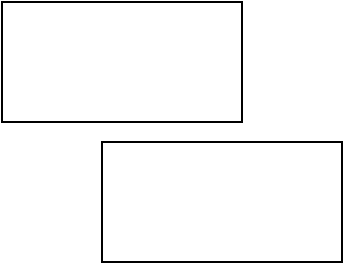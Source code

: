 <mxfile version="16.2.4" type="github">
  <diagram id="wNjajI2MCHbM71Gs-DAX" name="ページ1">
    <mxGraphModel dx="598" dy="496" grid="1" gridSize="10" guides="1" tooltips="1" connect="1" arrows="1" fold="1" page="1" pageScale="1" pageWidth="827" pageHeight="1169" math="0" shadow="0">
      <root>
        <mxCell id="0" />
        <mxCell id="1" parent="0" />
        <mxCell id="_hA66BZ-201az9DGQNHd-1" value="" style="rounded=0;whiteSpace=wrap;html=1;" parent="1" vertex="1">
          <mxGeometry x="200" y="160" width="120" height="60" as="geometry" />
        </mxCell>
        <mxCell id="VEhjEB8w-MkfJreXgFW0-1" value="" style="rounded=0;whiteSpace=wrap;html=1;" vertex="1" parent="1">
          <mxGeometry x="250" y="230" width="120" height="60" as="geometry" />
        </mxCell>
      </root>
    </mxGraphModel>
  </diagram>
</mxfile>
